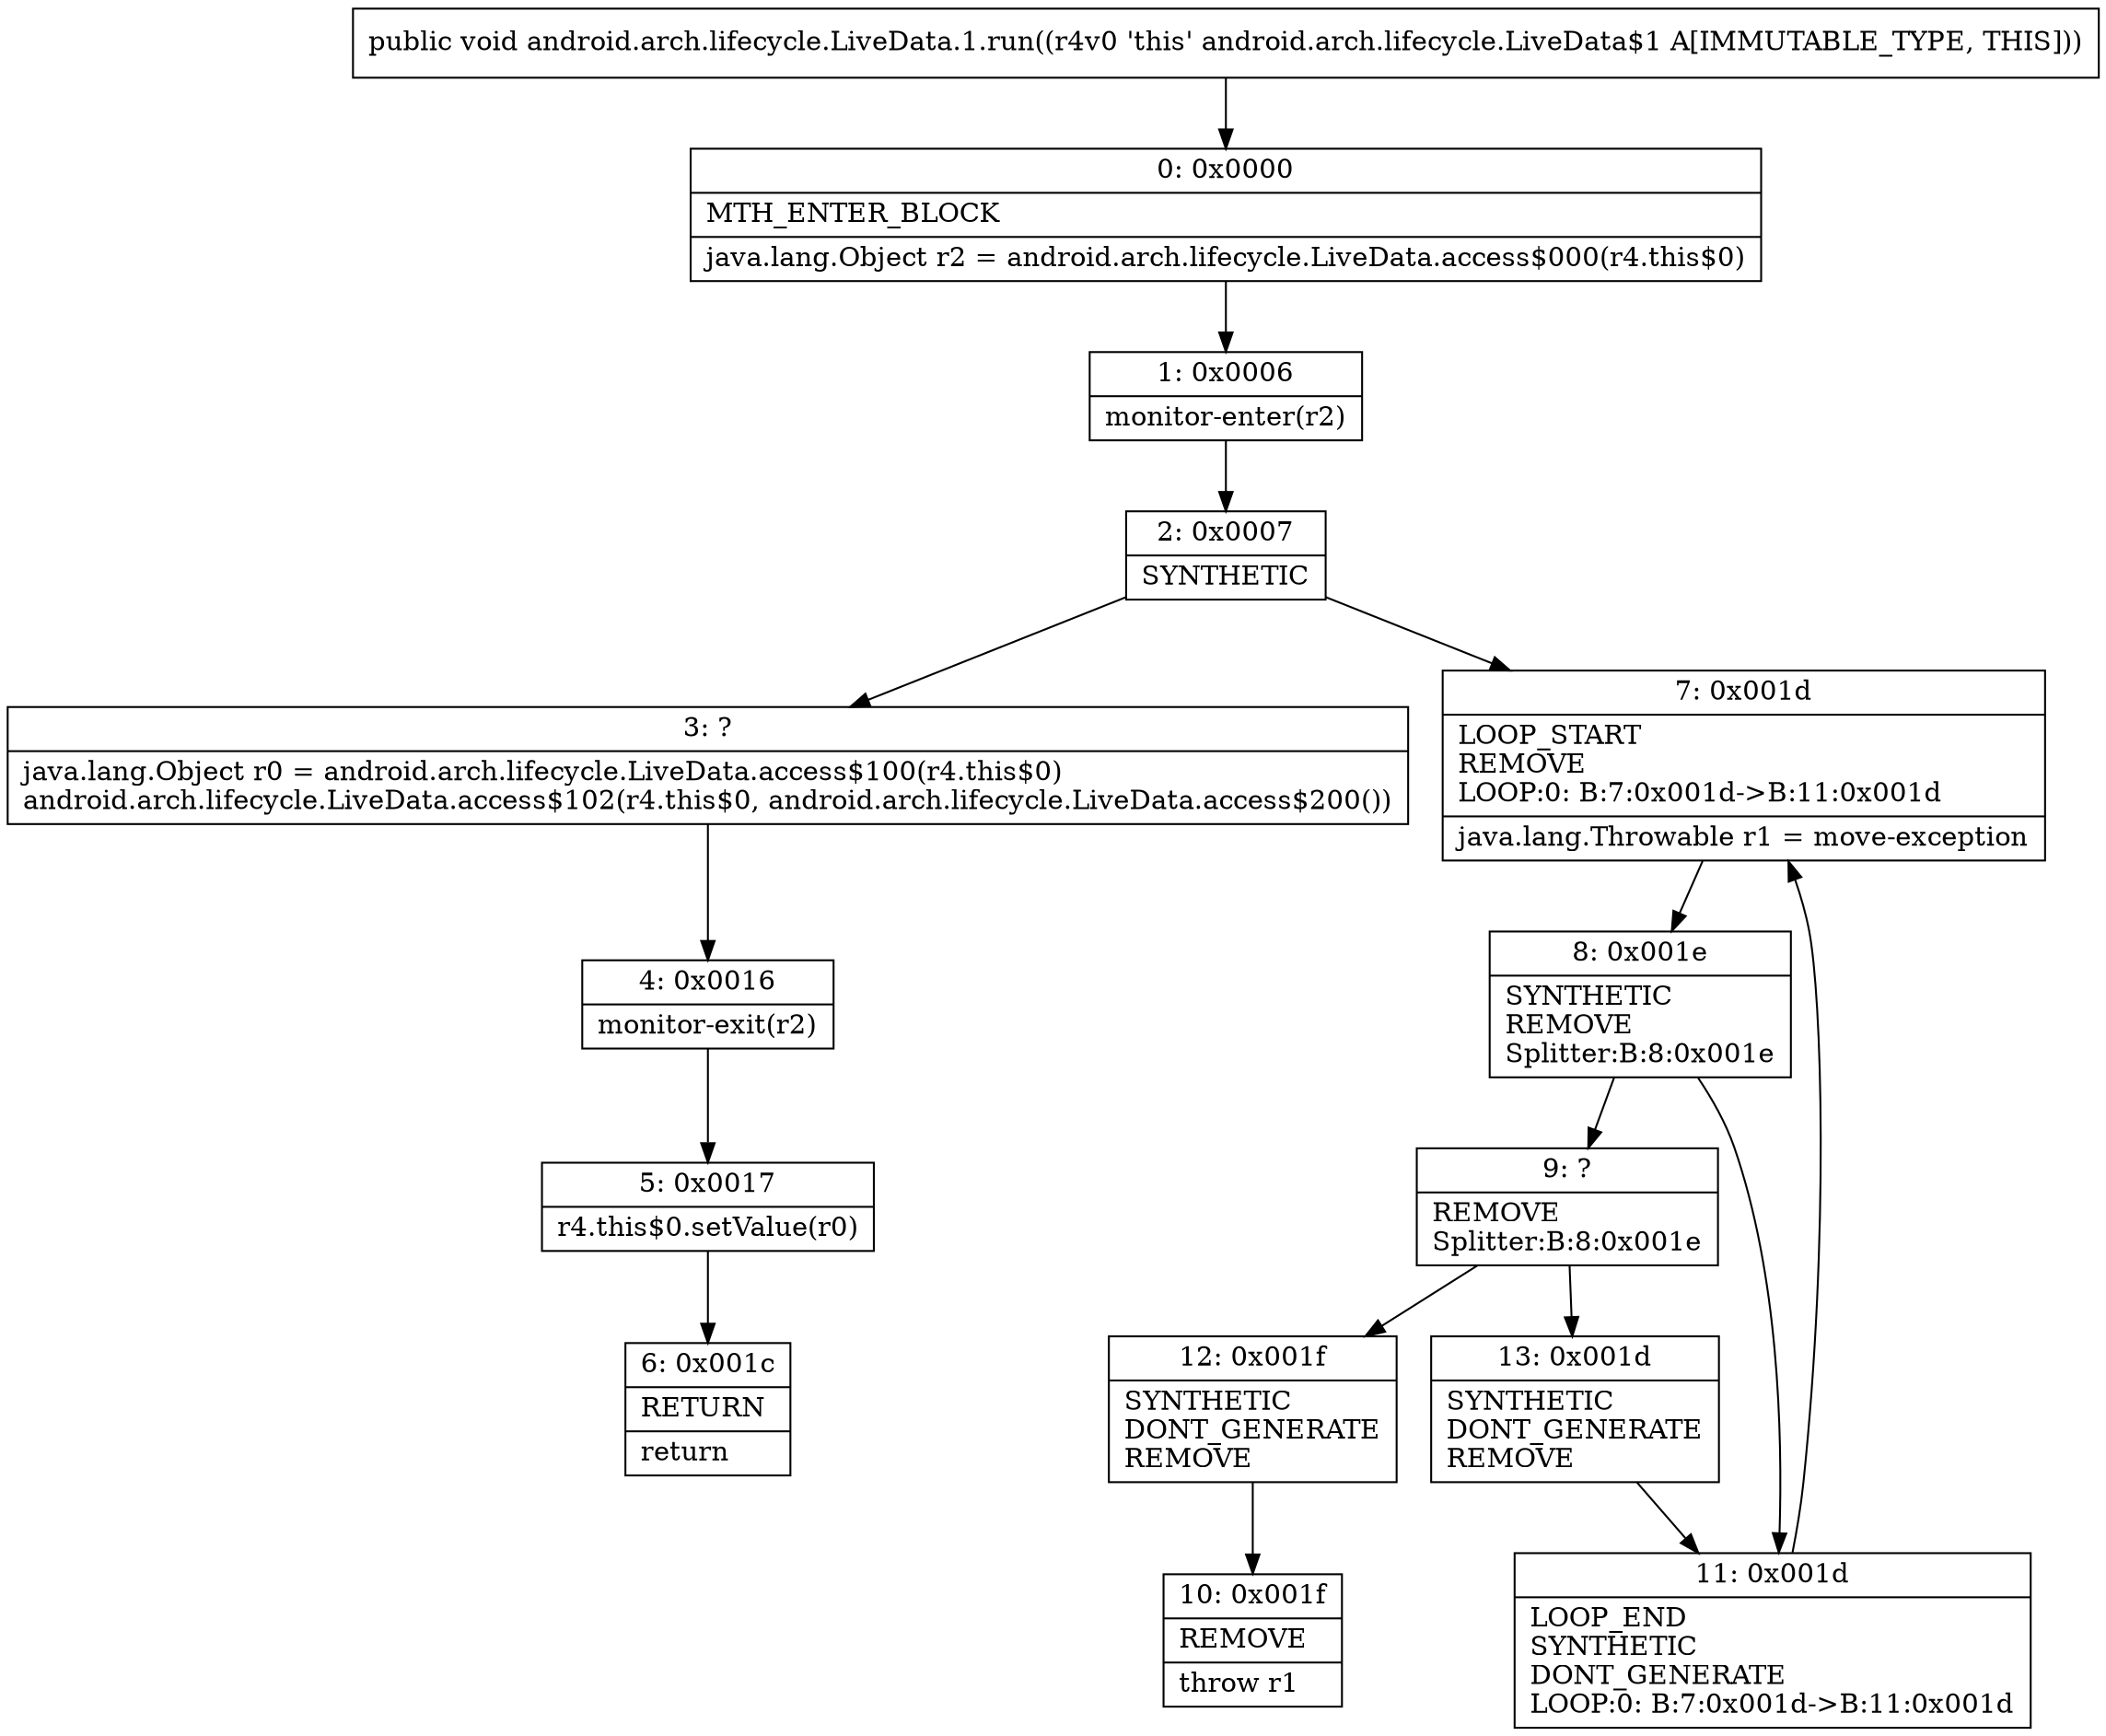 digraph "CFG forandroid.arch.lifecycle.LiveData.1.run()V" {
Node_0 [shape=record,label="{0\:\ 0x0000|MTH_ENTER_BLOCK\l|java.lang.Object r2 = android.arch.lifecycle.LiveData.access$000(r4.this$0)\l}"];
Node_1 [shape=record,label="{1\:\ 0x0006|monitor\-enter(r2)\l}"];
Node_2 [shape=record,label="{2\:\ 0x0007|SYNTHETIC\l}"];
Node_3 [shape=record,label="{3\:\ ?|java.lang.Object r0 = android.arch.lifecycle.LiveData.access$100(r4.this$0)\landroid.arch.lifecycle.LiveData.access$102(r4.this$0, android.arch.lifecycle.LiveData.access$200())\l}"];
Node_4 [shape=record,label="{4\:\ 0x0016|monitor\-exit(r2)\l}"];
Node_5 [shape=record,label="{5\:\ 0x0017|r4.this$0.setValue(r0)\l}"];
Node_6 [shape=record,label="{6\:\ 0x001c|RETURN\l|return\l}"];
Node_7 [shape=record,label="{7\:\ 0x001d|LOOP_START\lREMOVE\lLOOP:0: B:7:0x001d\-\>B:11:0x001d\l|java.lang.Throwable r1 = move\-exception\l}"];
Node_8 [shape=record,label="{8\:\ 0x001e|SYNTHETIC\lREMOVE\lSplitter:B:8:0x001e\l}"];
Node_9 [shape=record,label="{9\:\ ?|REMOVE\lSplitter:B:8:0x001e\l}"];
Node_10 [shape=record,label="{10\:\ 0x001f|REMOVE\l|throw r1\l}"];
Node_11 [shape=record,label="{11\:\ 0x001d|LOOP_END\lSYNTHETIC\lDONT_GENERATE\lLOOP:0: B:7:0x001d\-\>B:11:0x001d\l}"];
Node_12 [shape=record,label="{12\:\ 0x001f|SYNTHETIC\lDONT_GENERATE\lREMOVE\l}"];
Node_13 [shape=record,label="{13\:\ 0x001d|SYNTHETIC\lDONT_GENERATE\lREMOVE\l}"];
MethodNode[shape=record,label="{public void android.arch.lifecycle.LiveData.1.run((r4v0 'this' android.arch.lifecycle.LiveData$1 A[IMMUTABLE_TYPE, THIS])) }"];
MethodNode -> Node_0;
Node_0 -> Node_1;
Node_1 -> Node_2;
Node_2 -> Node_3;
Node_2 -> Node_7;
Node_3 -> Node_4;
Node_4 -> Node_5;
Node_5 -> Node_6;
Node_7 -> Node_8;
Node_8 -> Node_9;
Node_8 -> Node_11;
Node_9 -> Node_12;
Node_9 -> Node_13;
Node_11 -> Node_7;
Node_12 -> Node_10;
Node_13 -> Node_11;
}

